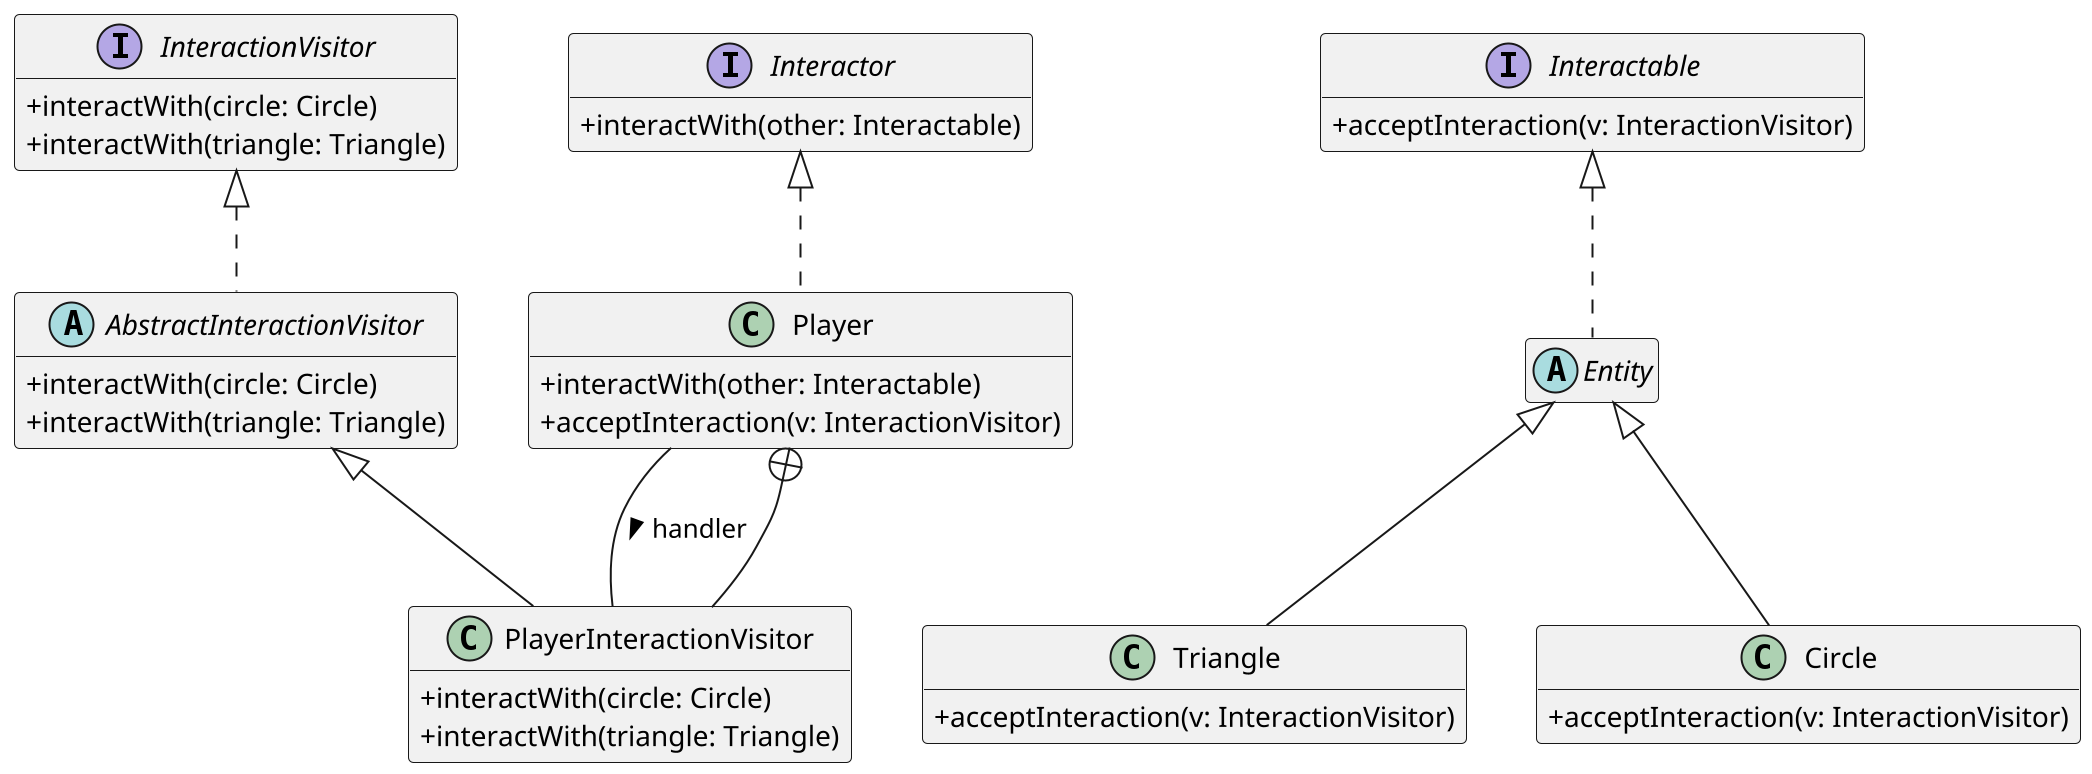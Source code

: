 @startuml

' Style
skinparam classAttributeIconSize 0
scale 2
hide empty members


' hacks
' Circle -[hidden]- Triangle

Player -- PlayerInteractionVisitor: handler >

interface Interactable {
+ acceptInteraction(v: InteractionVisitor)
}

class Triangle {
+ acceptInteraction(v: InteractionVisitor)
}

interface Interactor {
+ interactWith(other: Interactable)
}

class Circle {
+ acceptInteraction(v: InteractionVisitor)
}

abstract class Entity {
' - shape: MovableShape
' - color: Color
' - coordinates: DiscreteCoordinates
' + getShape(): MovableShape
' + getColor(): Color
' + getCoordinates(): DiscreteCoordinates
' # setCoordinates(coordinates: DiscreteCoordinates)
' # setColor(color: Color)
' # setShape(shape: MovableShape)
' + draw(canvas: Graphics2D)
}

abstract class AbstractInteractionVisitor {
+ interactWith(circle: Circle)
+ interactWith(triangle: Triangle)
}

interface InteractionVisitor {
+ interactWith(circle: Circle)
+ interactWith(triangle: Triangle)
}

class Player {
+ interactWith(other: Interactable)
+ acceptInteraction(v: InteractionVisitor)
}


class PlayerInteractionVisitor {
+ interactWith(circle: Circle)
+ interactWith(triangle: Triangle)
}



Entity <|-- Triangle
Entity <|-- Circle
Interactable <|.. Entity
InteractionVisitor <|.. AbstractInteractionVisitor
Interactor <|.. Player
Player +-- PlayerInteractionVisitor
AbstractInteractionVisitor <|-- PlayerInteractionVisitor
@enduml
